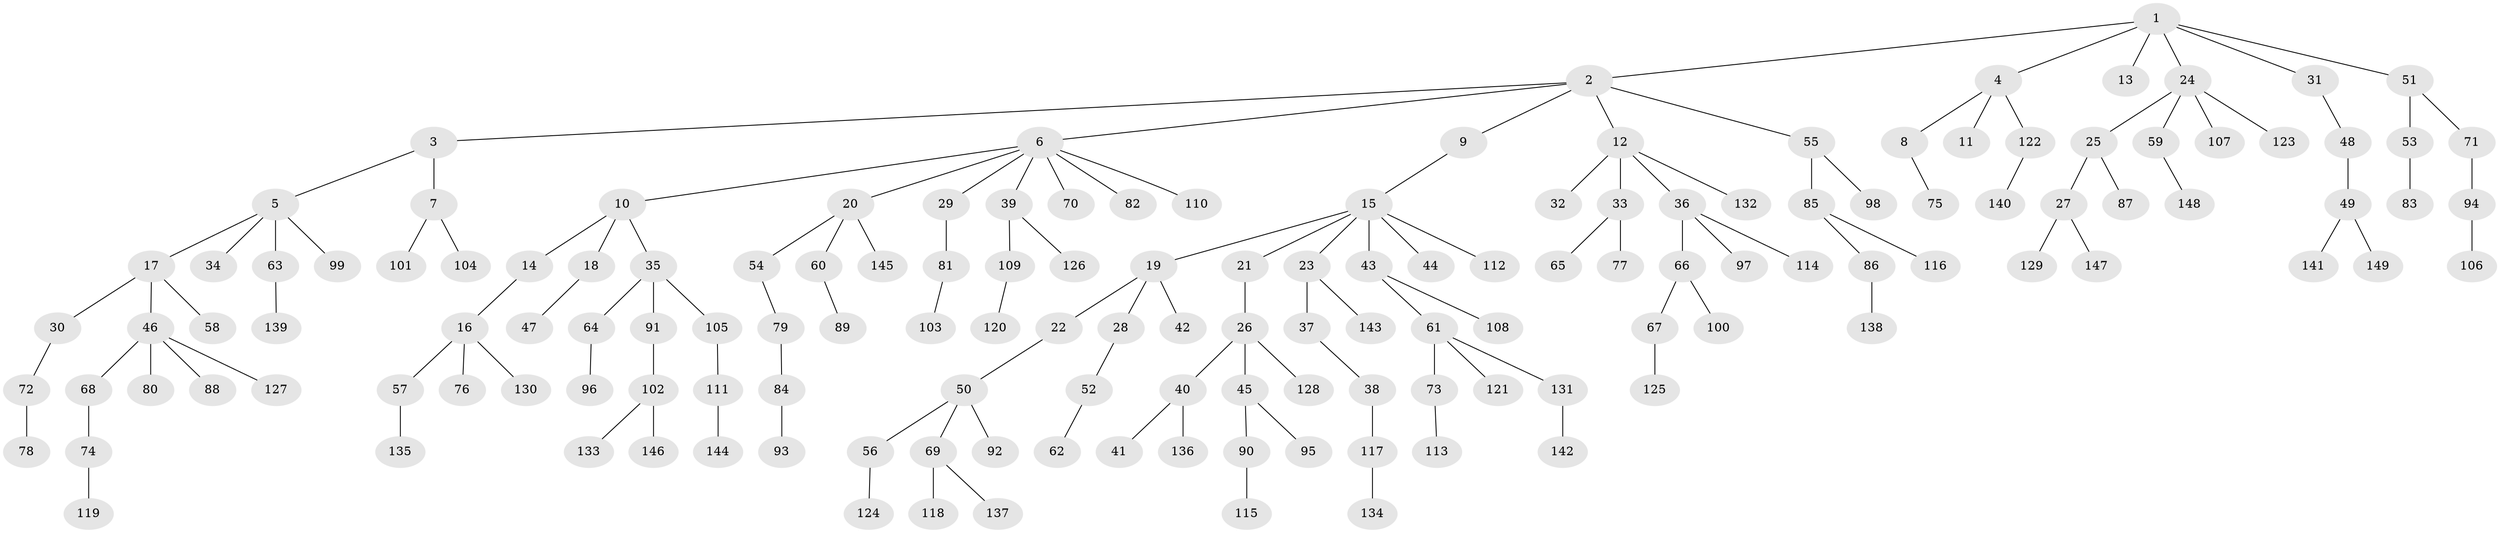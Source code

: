 // coarse degree distribution, {5: 0.010101010101010102, 7: 0.020202020202020204, 4: 0.10101010101010101, 3: 0.1111111111111111, 1: 0.5454545454545454, 2: 0.1919191919191919, 6: 0.020202020202020204}
// Generated by graph-tools (version 1.1) at 2025/24/03/03/25 07:24:07]
// undirected, 149 vertices, 148 edges
graph export_dot {
graph [start="1"]
  node [color=gray90,style=filled];
  1;
  2;
  3;
  4;
  5;
  6;
  7;
  8;
  9;
  10;
  11;
  12;
  13;
  14;
  15;
  16;
  17;
  18;
  19;
  20;
  21;
  22;
  23;
  24;
  25;
  26;
  27;
  28;
  29;
  30;
  31;
  32;
  33;
  34;
  35;
  36;
  37;
  38;
  39;
  40;
  41;
  42;
  43;
  44;
  45;
  46;
  47;
  48;
  49;
  50;
  51;
  52;
  53;
  54;
  55;
  56;
  57;
  58;
  59;
  60;
  61;
  62;
  63;
  64;
  65;
  66;
  67;
  68;
  69;
  70;
  71;
  72;
  73;
  74;
  75;
  76;
  77;
  78;
  79;
  80;
  81;
  82;
  83;
  84;
  85;
  86;
  87;
  88;
  89;
  90;
  91;
  92;
  93;
  94;
  95;
  96;
  97;
  98;
  99;
  100;
  101;
  102;
  103;
  104;
  105;
  106;
  107;
  108;
  109;
  110;
  111;
  112;
  113;
  114;
  115;
  116;
  117;
  118;
  119;
  120;
  121;
  122;
  123;
  124;
  125;
  126;
  127;
  128;
  129;
  130;
  131;
  132;
  133;
  134;
  135;
  136;
  137;
  138;
  139;
  140;
  141;
  142;
  143;
  144;
  145;
  146;
  147;
  148;
  149;
  1 -- 2;
  1 -- 4;
  1 -- 13;
  1 -- 24;
  1 -- 31;
  1 -- 51;
  2 -- 3;
  2 -- 6;
  2 -- 9;
  2 -- 12;
  2 -- 55;
  3 -- 5;
  3 -- 7;
  4 -- 8;
  4 -- 11;
  4 -- 122;
  5 -- 17;
  5 -- 34;
  5 -- 63;
  5 -- 99;
  6 -- 10;
  6 -- 20;
  6 -- 29;
  6 -- 39;
  6 -- 70;
  6 -- 82;
  6 -- 110;
  7 -- 101;
  7 -- 104;
  8 -- 75;
  9 -- 15;
  10 -- 14;
  10 -- 18;
  10 -- 35;
  12 -- 32;
  12 -- 33;
  12 -- 36;
  12 -- 132;
  14 -- 16;
  15 -- 19;
  15 -- 21;
  15 -- 23;
  15 -- 43;
  15 -- 44;
  15 -- 112;
  16 -- 57;
  16 -- 76;
  16 -- 130;
  17 -- 30;
  17 -- 46;
  17 -- 58;
  18 -- 47;
  19 -- 22;
  19 -- 28;
  19 -- 42;
  20 -- 54;
  20 -- 60;
  20 -- 145;
  21 -- 26;
  22 -- 50;
  23 -- 37;
  23 -- 143;
  24 -- 25;
  24 -- 59;
  24 -- 107;
  24 -- 123;
  25 -- 27;
  25 -- 87;
  26 -- 40;
  26 -- 45;
  26 -- 128;
  27 -- 129;
  27 -- 147;
  28 -- 52;
  29 -- 81;
  30 -- 72;
  31 -- 48;
  33 -- 65;
  33 -- 77;
  35 -- 64;
  35 -- 91;
  35 -- 105;
  36 -- 66;
  36 -- 97;
  36 -- 114;
  37 -- 38;
  38 -- 117;
  39 -- 109;
  39 -- 126;
  40 -- 41;
  40 -- 136;
  43 -- 61;
  43 -- 108;
  45 -- 90;
  45 -- 95;
  46 -- 68;
  46 -- 80;
  46 -- 88;
  46 -- 127;
  48 -- 49;
  49 -- 141;
  49 -- 149;
  50 -- 56;
  50 -- 69;
  50 -- 92;
  51 -- 53;
  51 -- 71;
  52 -- 62;
  53 -- 83;
  54 -- 79;
  55 -- 85;
  55 -- 98;
  56 -- 124;
  57 -- 135;
  59 -- 148;
  60 -- 89;
  61 -- 73;
  61 -- 121;
  61 -- 131;
  63 -- 139;
  64 -- 96;
  66 -- 67;
  66 -- 100;
  67 -- 125;
  68 -- 74;
  69 -- 118;
  69 -- 137;
  71 -- 94;
  72 -- 78;
  73 -- 113;
  74 -- 119;
  79 -- 84;
  81 -- 103;
  84 -- 93;
  85 -- 86;
  85 -- 116;
  86 -- 138;
  90 -- 115;
  91 -- 102;
  94 -- 106;
  102 -- 133;
  102 -- 146;
  105 -- 111;
  109 -- 120;
  111 -- 144;
  117 -- 134;
  122 -- 140;
  131 -- 142;
}
